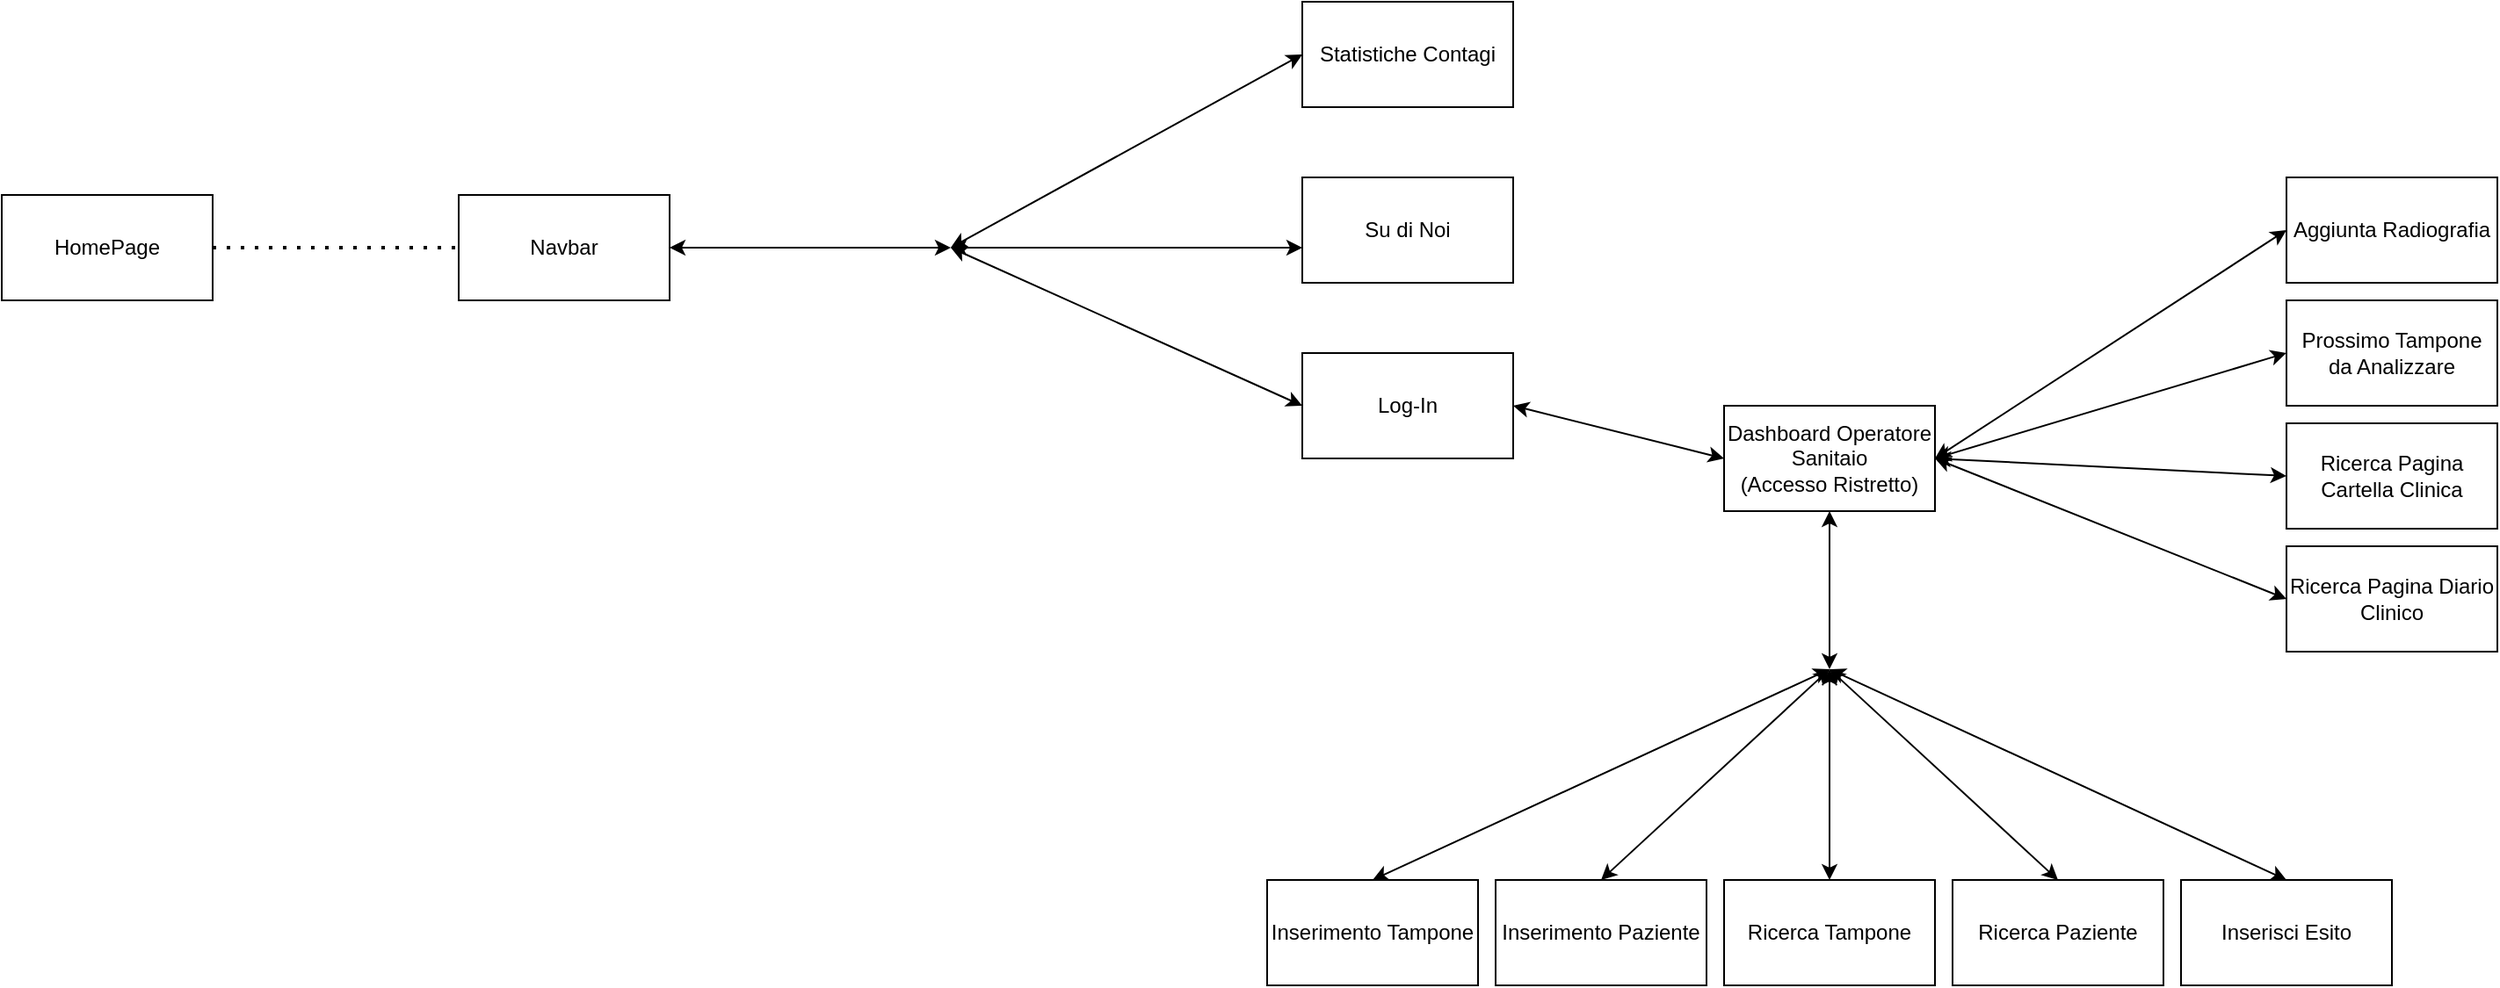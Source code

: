 <mxfile version="14.2.6" type="device"><diagram id="RCbKkB3P9baRj5t79L3q" name="Page-1"><mxGraphModel dx="1422" dy="794" grid="1" gridSize="10" guides="1" tooltips="1" connect="1" arrows="1" fold="1" page="1" pageScale="1" pageWidth="1654" pageHeight="2336" math="0" shadow="0"><root><mxCell id="0"/><mxCell id="1" parent="0"/><mxCell id="B-KxPPfOHcaEpzDLBqOe-1" value="Navbar" style="rounded=0;whiteSpace=wrap;html=1;" parent="1" vertex="1"><mxGeometry x="280" y="330" width="120" height="60" as="geometry"/></mxCell><mxCell id="B-KxPPfOHcaEpzDLBqOe-3" value="" style="endArrow=classic;startArrow=classic;html=1;exitX=1;exitY=0.5;exitDx=0;exitDy=0;" parent="1" source="B-KxPPfOHcaEpzDLBqOe-1" edge="1"><mxGeometry width="50" height="50" relative="1" as="geometry"><mxPoint x="800" y="440" as="sourcePoint"/><mxPoint x="560" y="360" as="targetPoint"/></mxGeometry></mxCell><mxCell id="B-KxPPfOHcaEpzDLBqOe-4" value="" style="endArrow=classic;startArrow=classic;html=1;exitX=1;exitY=0.5;exitDx=0;exitDy=0;" parent="1" edge="1"><mxGeometry width="50" height="50" relative="1" as="geometry"><mxPoint x="560" y="360" as="sourcePoint"/><mxPoint x="760" y="250" as="targetPoint"/></mxGeometry></mxCell><mxCell id="B-KxPPfOHcaEpzDLBqOe-5" value="" style="endArrow=classic;startArrow=classic;html=1;exitX=1;exitY=0.5;exitDx=0;exitDy=0;" parent="1" edge="1"><mxGeometry width="50" height="50" relative="1" as="geometry"><mxPoint x="560" y="360" as="sourcePoint"/><mxPoint x="760" y="360" as="targetPoint"/></mxGeometry></mxCell><mxCell id="B-KxPPfOHcaEpzDLBqOe-6" value="" style="endArrow=classic;startArrow=classic;html=1;exitX=1;exitY=0.5;exitDx=0;exitDy=0;" parent="1" edge="1"><mxGeometry width="50" height="50" relative="1" as="geometry"><mxPoint x="560" y="360" as="sourcePoint"/><mxPoint x="760" y="450" as="targetPoint"/></mxGeometry></mxCell><mxCell id="B-KxPPfOHcaEpzDLBqOe-7" value="Statistiche Contagi" style="rounded=0;whiteSpace=wrap;html=1;" parent="1" vertex="1"><mxGeometry x="760" y="220" width="120" height="60" as="geometry"/></mxCell><mxCell id="B-KxPPfOHcaEpzDLBqOe-8" value="Su di Noi" style="rounded=0;whiteSpace=wrap;html=1;" parent="1" vertex="1"><mxGeometry x="760" y="320" width="120" height="60" as="geometry"/></mxCell><mxCell id="B-KxPPfOHcaEpzDLBqOe-9" value="Log-In" style="rounded=0;whiteSpace=wrap;html=1;" parent="1" vertex="1"><mxGeometry x="760" y="420" width="120" height="60" as="geometry"/></mxCell><mxCell id="B-KxPPfOHcaEpzDLBqOe-10" value="HomePage" style="rounded=0;whiteSpace=wrap;html=1;" parent="1" vertex="1"><mxGeometry x="20" y="330" width="120" height="60" as="geometry"/></mxCell><mxCell id="B-KxPPfOHcaEpzDLBqOe-11" value="" style="endArrow=none;dashed=1;html=1;dashPattern=1 3;strokeWidth=2;exitX=1;exitY=0.5;exitDx=0;exitDy=0;entryX=0;entryY=0.5;entryDx=0;entryDy=0;" parent="1" source="B-KxPPfOHcaEpzDLBqOe-10" target="B-KxPPfOHcaEpzDLBqOe-1" edge="1"><mxGeometry width="50" height="50" relative="1" as="geometry"><mxPoint x="360" y="430" as="sourcePoint"/><mxPoint x="410" y="380" as="targetPoint"/></mxGeometry></mxCell><mxCell id="B-KxPPfOHcaEpzDLBqOe-13" value="" style="endArrow=classic;startArrow=classic;html=1;exitX=1;exitY=0.5;exitDx=0;exitDy=0;" parent="1" source="B-KxPPfOHcaEpzDLBqOe-9" edge="1"><mxGeometry width="50" height="50" relative="1" as="geometry"><mxPoint x="930" y="490" as="sourcePoint"/><mxPoint x="1000" y="480" as="targetPoint"/></mxGeometry></mxCell><mxCell id="B-KxPPfOHcaEpzDLBqOe-15" value="Dashboard Operatore Sanitaio&lt;br&gt;(Accesso Ristretto)" style="rounded=0;whiteSpace=wrap;html=1;" parent="1" vertex="1"><mxGeometry x="1000" y="450" width="120" height="60" as="geometry"/></mxCell><mxCell id="B-KxPPfOHcaEpzDLBqOe-16" value="" style="endArrow=classic;startArrow=classic;html=1;exitX=0.5;exitY=1;exitDx=0;exitDy=0;" parent="1" source="B-KxPPfOHcaEpzDLBqOe-15" edge="1"><mxGeometry width="50" height="50" relative="1" as="geometry"><mxPoint x="1070" y="540" as="sourcePoint"/><mxPoint x="1060" y="600" as="targetPoint"/></mxGeometry></mxCell><mxCell id="B-KxPPfOHcaEpzDLBqOe-17" value="" style="endArrow=classic;startArrow=classic;html=1;exitX=0.5;exitY=0;exitDx=0;exitDy=0;" parent="1" source="B-KxPPfOHcaEpzDLBqOe-18" edge="1"><mxGeometry width="50" height="50" relative="1" as="geometry"><mxPoint x="860" y="710" as="sourcePoint"/><mxPoint x="1060" y="600" as="targetPoint"/></mxGeometry></mxCell><mxCell id="B-KxPPfOHcaEpzDLBqOe-18" value="Inserimento Tampone" style="rounded=0;whiteSpace=wrap;html=1;" parent="1" vertex="1"><mxGeometry x="740" y="720" width="120" height="60" as="geometry"/></mxCell><mxCell id="B-KxPPfOHcaEpzDLBqOe-19" value="" style="endArrow=classic;startArrow=classic;html=1;exitX=0.5;exitY=0;exitDx=0;exitDy=0;" parent="1" source="B-KxPPfOHcaEpzDLBqOe-20" edge="1"><mxGeometry width="50" height="50" relative="1" as="geometry"><mxPoint x="950" y="720" as="sourcePoint"/><mxPoint x="1060" y="600" as="targetPoint"/></mxGeometry></mxCell><mxCell id="B-KxPPfOHcaEpzDLBqOe-20" value="Inserimento Paziente" style="rounded=0;whiteSpace=wrap;html=1;" parent="1" vertex="1"><mxGeometry x="870" y="720" width="120" height="60" as="geometry"/></mxCell><mxCell id="B-KxPPfOHcaEpzDLBqOe-21" value="Ricerca Tampone" style="rounded=0;whiteSpace=wrap;html=1;" parent="1" vertex="1"><mxGeometry x="1000" y="720" width="120" height="60" as="geometry"/></mxCell><mxCell id="B-KxPPfOHcaEpzDLBqOe-22" value="Ricerca Paziente" style="rounded=0;whiteSpace=wrap;html=1;" parent="1" vertex="1"><mxGeometry x="1130" y="720" width="120" height="60" as="geometry"/></mxCell><mxCell id="B-KxPPfOHcaEpzDLBqOe-23" value="Aggiunta Radiografia" style="rounded=0;whiteSpace=wrap;html=1;" parent="1" vertex="1"><mxGeometry x="1320" y="320" width="120" height="60" as="geometry"/></mxCell><mxCell id="B-KxPPfOHcaEpzDLBqOe-24" value="Prossimo Tampone da Analizzare" style="rounded=0;whiteSpace=wrap;html=1;" parent="1" vertex="1"><mxGeometry x="1320" y="390" width="120" height="60" as="geometry"/></mxCell><mxCell id="B-KxPPfOHcaEpzDLBqOe-25" value="Ricerca Pagina Cartella Clinica" style="rounded=0;whiteSpace=wrap;html=1;" parent="1" vertex="1"><mxGeometry x="1320" y="460" width="120" height="60" as="geometry"/></mxCell><mxCell id="B-KxPPfOHcaEpzDLBqOe-26" value="Ricerca Pagina Diario Clinico" style="rounded=0;whiteSpace=wrap;html=1;" parent="1" vertex="1"><mxGeometry x="1320" y="530" width="120" height="60" as="geometry"/></mxCell><mxCell id="B-KxPPfOHcaEpzDLBqOe-27" value="" style="endArrow=classic;startArrow=classic;html=1;exitX=0.5;exitY=0;exitDx=0;exitDy=0;" parent="1" source="B-KxPPfOHcaEpzDLBqOe-21" edge="1"><mxGeometry width="50" height="50" relative="1" as="geometry"><mxPoint x="1060" y="650" as="sourcePoint"/><mxPoint x="1060" y="600" as="targetPoint"/></mxGeometry></mxCell><mxCell id="B-KxPPfOHcaEpzDLBqOe-28" value="" style="endArrow=classic;startArrow=classic;html=1;exitX=0.5;exitY=0;exitDx=0;exitDy=0;" parent="1" source="B-KxPPfOHcaEpzDLBqOe-22" edge="1"><mxGeometry width="50" height="50" relative="1" as="geometry"><mxPoint x="1200" y="650" as="sourcePoint"/><mxPoint x="1060" y="600" as="targetPoint"/></mxGeometry></mxCell><mxCell id="B-KxPPfOHcaEpzDLBqOe-29" value="" style="endArrow=classic;startArrow=classic;html=1;exitX=0;exitY=0.5;exitDx=0;exitDy=0;entryX=1;entryY=0.5;entryDx=0;entryDy=0;" parent="1" source="B-KxPPfOHcaEpzDLBqOe-23" target="B-KxPPfOHcaEpzDLBqOe-15" edge="1"><mxGeometry width="50" height="50" relative="1" as="geometry"><mxPoint x="1240" y="460" as="sourcePoint"/><mxPoint x="1240" y="550" as="targetPoint"/></mxGeometry></mxCell><mxCell id="B-KxPPfOHcaEpzDLBqOe-30" value="" style="endArrow=classic;startArrow=classic;html=1;exitX=0;exitY=0.5;exitDx=0;exitDy=0;entryX=1;entryY=0.5;entryDx=0;entryDy=0;" parent="1" source="B-KxPPfOHcaEpzDLBqOe-24" target="B-KxPPfOHcaEpzDLBqOe-15" edge="1"><mxGeometry width="50" height="50" relative="1" as="geometry"><mxPoint x="1320" y="415" as="sourcePoint"/><mxPoint x="1120" y="545" as="targetPoint"/></mxGeometry></mxCell><mxCell id="B-KxPPfOHcaEpzDLBqOe-31" value="" style="endArrow=classic;startArrow=classic;html=1;exitX=0;exitY=0.5;exitDx=0;exitDy=0;entryX=1;entryY=0.5;entryDx=0;entryDy=0;" parent="1" source="B-KxPPfOHcaEpzDLBqOe-25" target="B-KxPPfOHcaEpzDLBqOe-15" edge="1"><mxGeometry width="50" height="50" relative="1" as="geometry"><mxPoint x="1240" y="470" as="sourcePoint"/><mxPoint x="1040" y="530" as="targetPoint"/></mxGeometry></mxCell><mxCell id="B-KxPPfOHcaEpzDLBqOe-32" value="" style="endArrow=classic;startArrow=classic;html=1;exitX=0;exitY=0.5;exitDx=0;exitDy=0;entryX=1;entryY=0.5;entryDx=0;entryDy=0;" parent="1" source="B-KxPPfOHcaEpzDLBqOe-26" target="B-KxPPfOHcaEpzDLBqOe-15" edge="1"><mxGeometry width="50" height="50" relative="1" as="geometry"><mxPoint x="1200" y="530" as="sourcePoint"/><mxPoint x="1000" y="520" as="targetPoint"/></mxGeometry></mxCell><mxCell id="qWNSTdjPLdqrpAlJ6u7c-1" value="Inserisci Esito" style="rounded=0;whiteSpace=wrap;html=1;" vertex="1" parent="1"><mxGeometry x="1260" y="720" width="120" height="60" as="geometry"/></mxCell><mxCell id="qWNSTdjPLdqrpAlJ6u7c-2" value="" style="endArrow=classic;startArrow=classic;html=1;exitX=0.5;exitY=0;exitDx=0;exitDy=0;" edge="1" parent="1"><mxGeometry width="50" height="50" relative="1" as="geometry"><mxPoint x="1320" y="720" as="sourcePoint"/><mxPoint x="1060" y="600" as="targetPoint"/></mxGeometry></mxCell></root></mxGraphModel></diagram></mxfile>